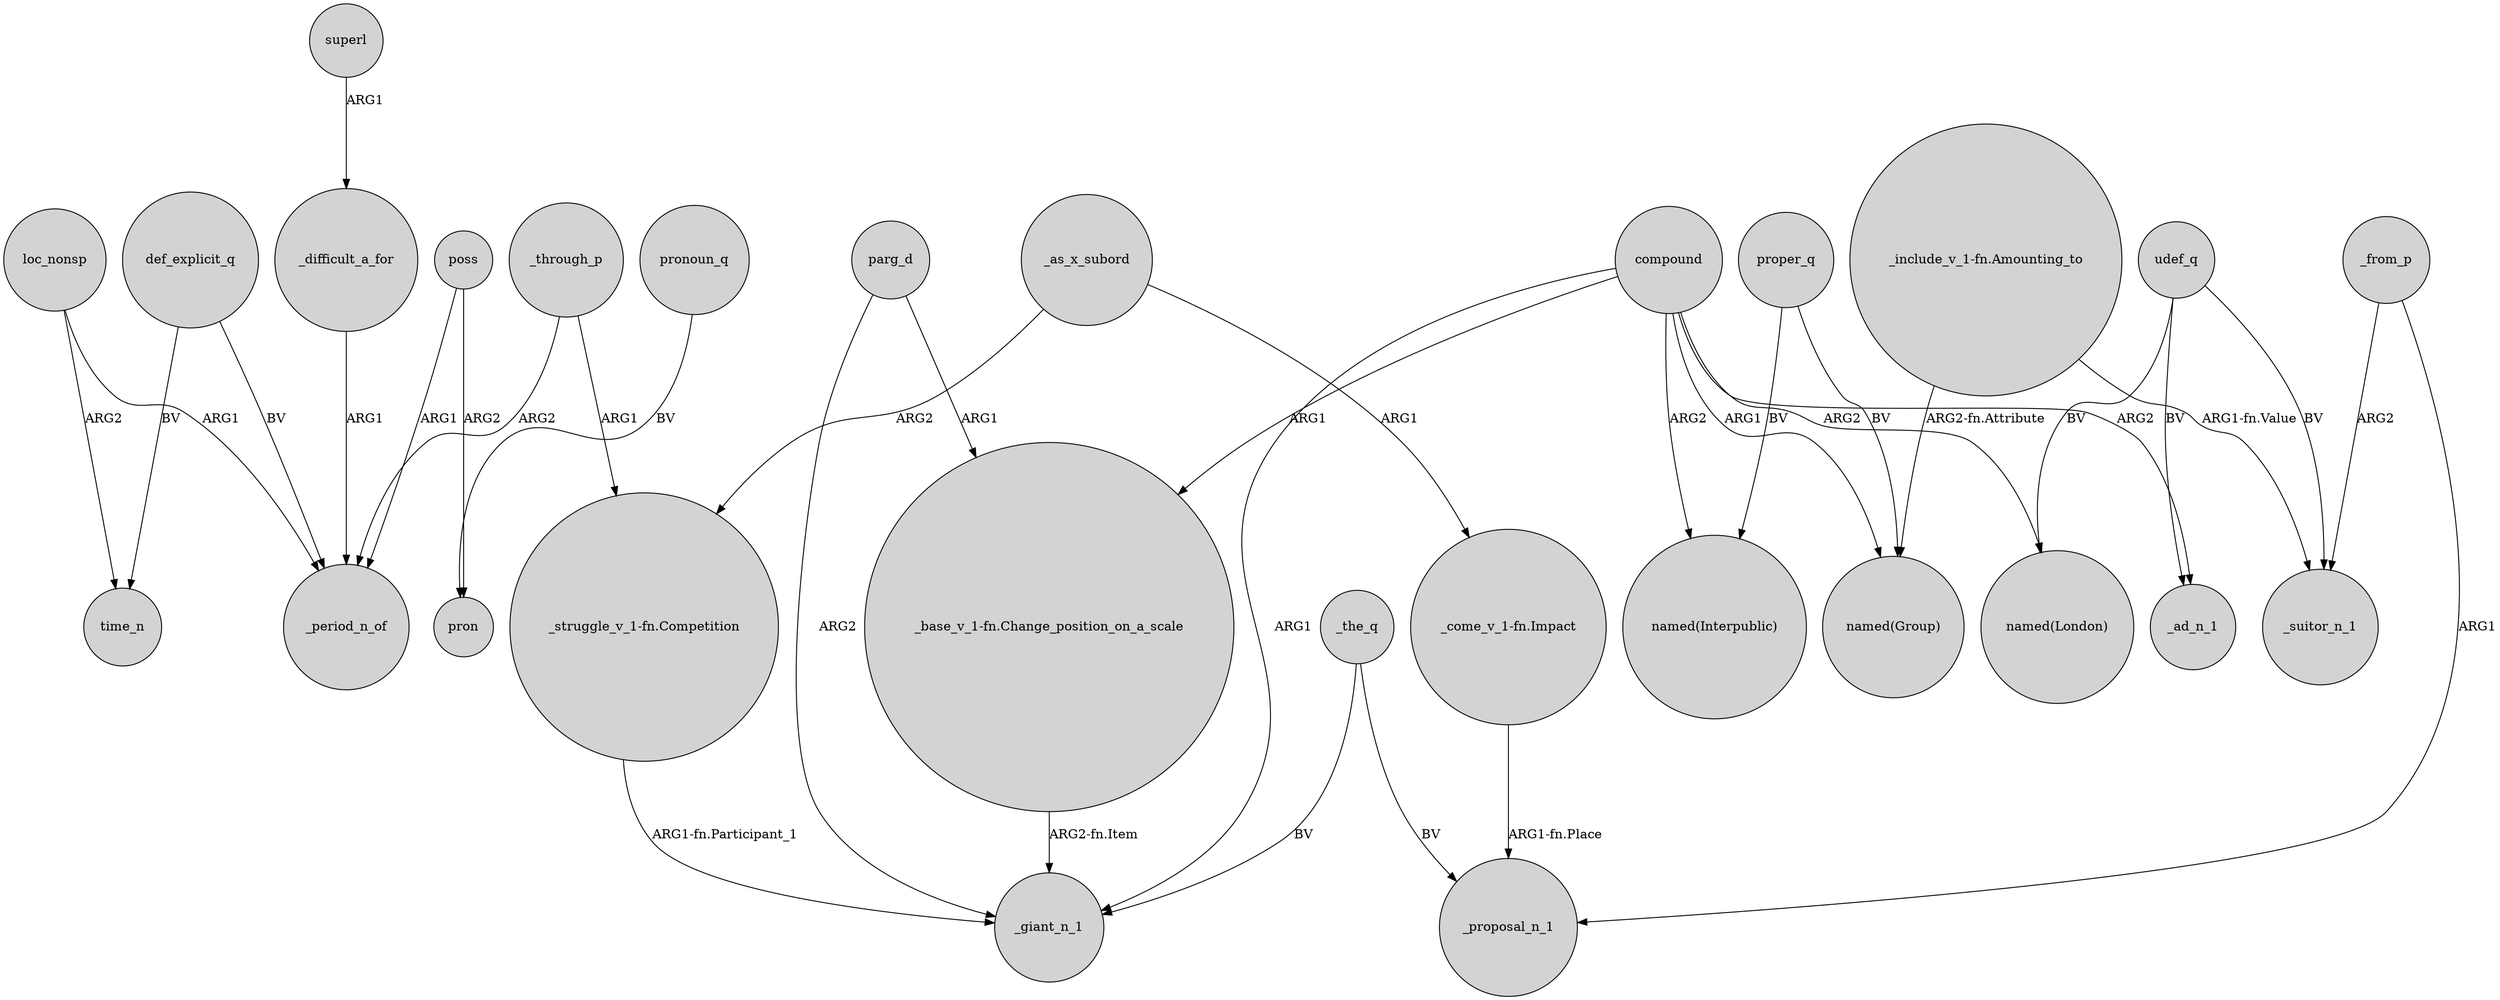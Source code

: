 digraph {
	node [shape=circle style=filled]
	_through_p -> _period_n_of [label=ARG2]
	def_explicit_q -> _period_n_of [label=BV]
	"_base_v_1-fn.Change_position_on_a_scale" -> _giant_n_1 [label="ARG2-fn.Item"]
	parg_d -> "_base_v_1-fn.Change_position_on_a_scale" [label=ARG1]
	"_struggle_v_1-fn.Competition" -> _giant_n_1 [label="ARG1-fn.Participant_1"]
	compound -> "named(Group)" [label=ARG1]
	compound -> "named(Interpublic)" [label=ARG2]
	_as_x_subord -> "_come_v_1-fn.Impact" [label=ARG1]
	compound -> "named(London)" [label=ARG2]
	_from_p -> _proposal_n_1 [label=ARG1]
	"_come_v_1-fn.Impact" -> _proposal_n_1 [label="ARG1-fn.Place"]
	parg_d -> _giant_n_1 [label=ARG2]
	udef_q -> "named(London)" [label=BV]
	superl -> _difficult_a_for [label=ARG1]
	_the_q -> _proposal_n_1 [label=BV]
	proper_q -> "named(Group)" [label=BV]
	"_include_v_1-fn.Amounting_to" -> _suitor_n_1 [label="ARG1-fn.Value"]
	udef_q -> _suitor_n_1 [label=BV]
	proper_q -> "named(Interpublic)" [label=BV]
	pronoun_q -> pron [label=BV]
	"_include_v_1-fn.Amounting_to" -> "named(Group)" [label="ARG2-fn.Attribute"]
	poss -> pron [label=ARG2]
	poss -> _period_n_of [label=ARG1]
	compound -> _ad_n_1 [label=ARG2]
	_difficult_a_for -> _period_n_of [label=ARG1]
	_from_p -> _suitor_n_1 [label=ARG2]
	compound -> "_base_v_1-fn.Change_position_on_a_scale" [label=ARG1]
	_as_x_subord -> "_struggle_v_1-fn.Competition" [label=ARG2]
	compound -> _giant_n_1 [label=ARG1]
	def_explicit_q -> time_n [label=BV]
	_the_q -> _giant_n_1 [label=BV]
	loc_nonsp -> time_n [label=ARG2]
	loc_nonsp -> _period_n_of [label=ARG1]
	udef_q -> _ad_n_1 [label=BV]
	_through_p -> "_struggle_v_1-fn.Competition" [label=ARG1]
}
